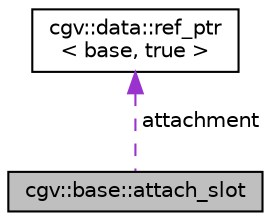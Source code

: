 digraph "cgv::base::attach_slot"
{
  bgcolor="transparent";
  edge [fontname="Helvetica",fontsize="10",labelfontname="Helvetica",labelfontsize="10"];
  node [fontname="Helvetica",fontsize="10",shape=record];
  Node1 [label="cgv::base::attach_slot",height=0.2,width=0.4,color="black", fillcolor="grey75", style="filled", fontcolor="black"];
  Node2 -> Node1 [dir="back",color="darkorchid3",fontsize="10",style="dashed",label=" attachment" ,fontname="Helvetica"];
  Node2 [label="cgv::data::ref_ptr\l\< base, true \>",height=0.2,width=0.4,color="black",URL="$a00073.html"];
}
